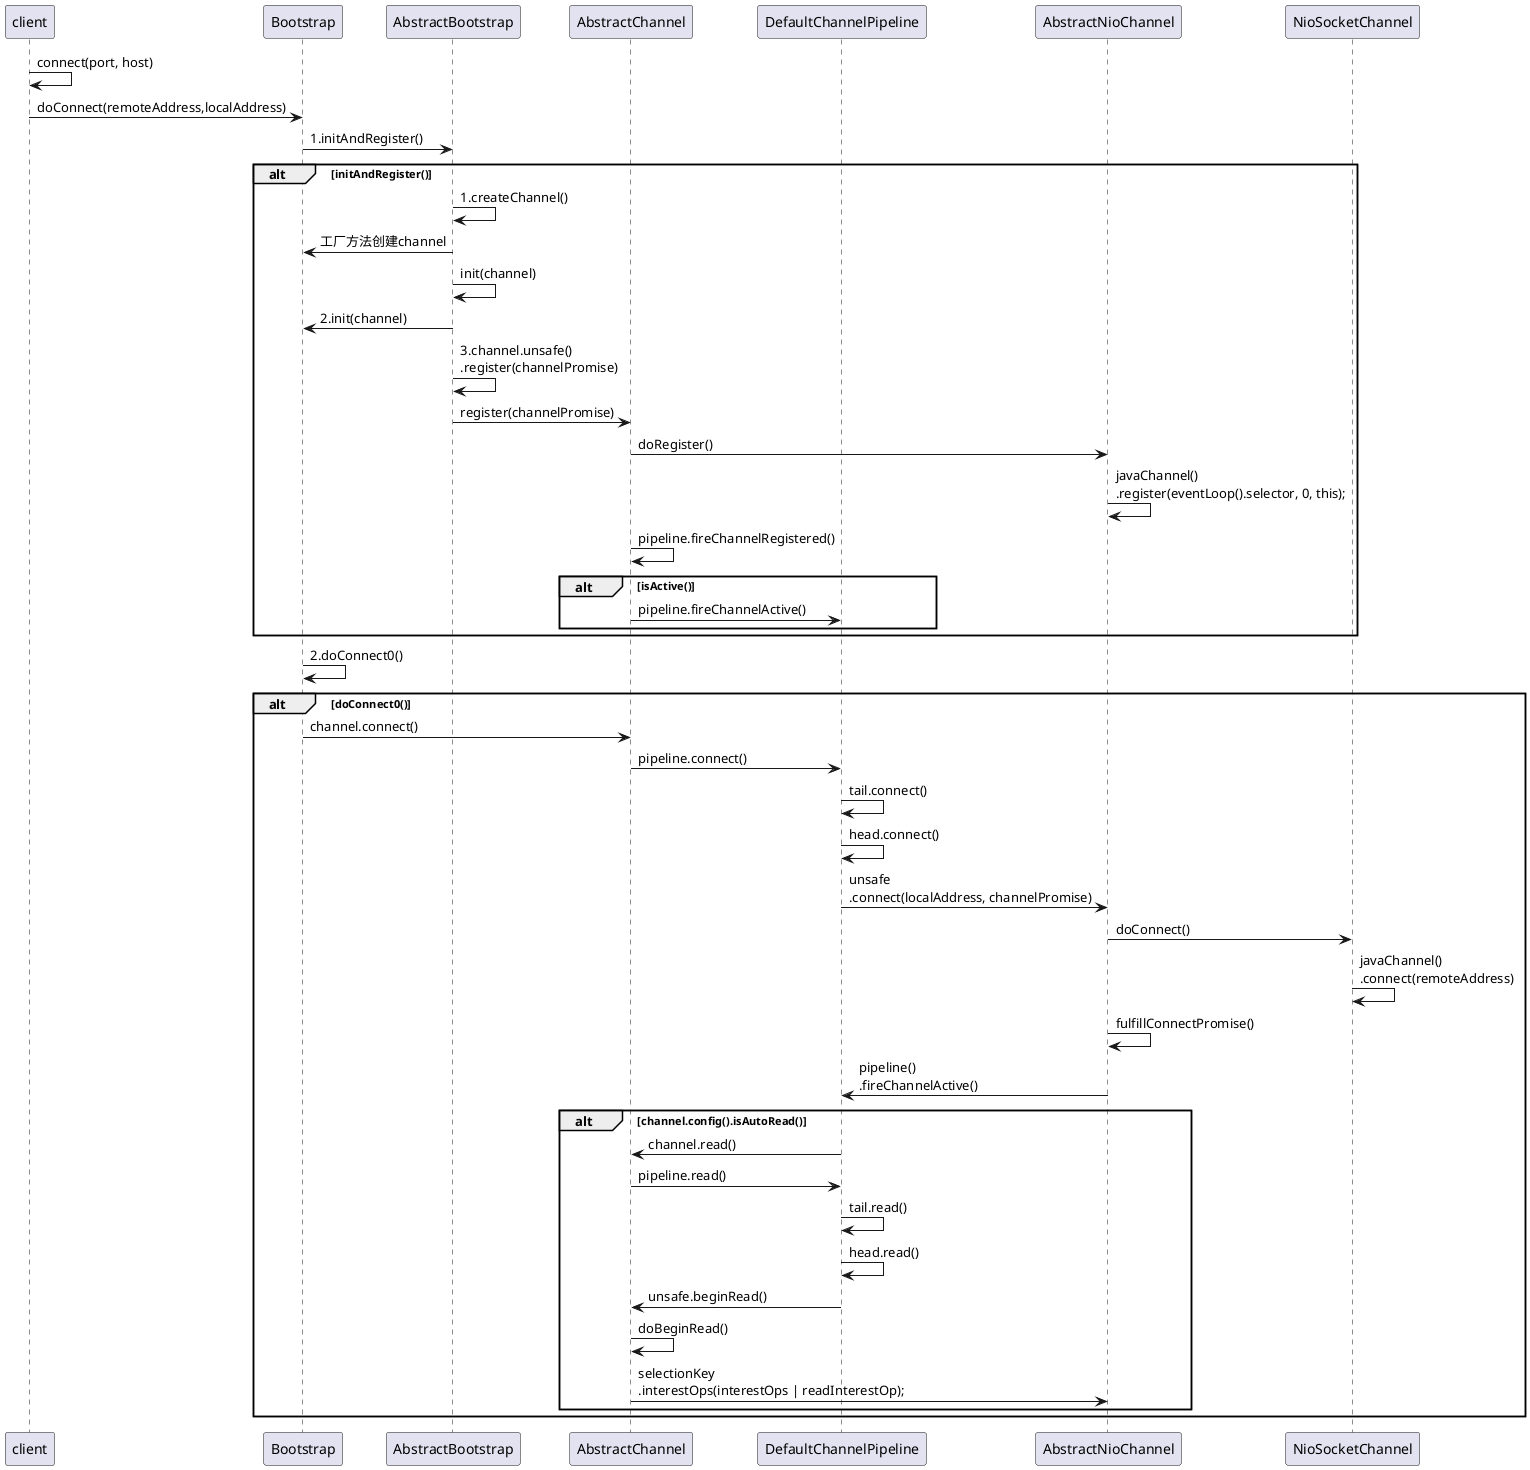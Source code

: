 @startuml
participant "client" as client
participant "Bootstrap" as Bootstrap
participant "AbstractBootstrap" as AbstractBootstrap
participant "AbstractChannel" as AbstractChannel
participant "DefaultChannelPipeline" as DefaultChannelPipeline
participant "AbstractNioChannel" as AbstractNioChannel
participant "NioSocketChannel" as NioSocketChannel
client -> client: connect(port, host)
client -> Bootstrap: doConnect(remoteAddress,localAddress)
Bootstrap -> AbstractBootstrap: 1.initAndRegister()
alt initAndRegister()
  AbstractBootstrap -> AbstractBootstrap: 1.createChannel()
  AbstractBootstrap -> Bootstrap: 工厂方法创建channel
  AbstractBootstrap -> AbstractBootstrap: init(channel)
  AbstractBootstrap -> Bootstrap: 2.init(channel)
  AbstractBootstrap -> AbstractBootstrap: 3.channel.unsafe()\n.register(channelPromise)
  AbstractBootstrap -> AbstractChannel:register(channelPromise)
  AbstractChannel -> AbstractNioChannel:doRegister()
  AbstractNioChannel -> AbstractNioChannel:javaChannel()\n.register(eventLoop().selector, 0, this);
  AbstractChannel -> AbstractChannel:pipeline.fireChannelRegistered()
  alt isActive()
      AbstractChannel -> DefaultChannelPipeline:pipeline.fireChannelActive()
  end
end
'AbstractBootstrap -> AbstractBootstrap:doBind0()
'AbstractBootstrap -> AbstractChannel:bind()
'AbstractChannel-> DefaultChannelPipeline:bind()
'DefaultChannelPipeline-> DefaultChannelPipeline:tail.bind()
'DefaultChannelPipeline-> DefaultChannelPipeline:head.bind()
'DefaultChannelPipeline-> DefaultChannelPipeline:unsafe\n.bind(localAddress, channelPromise)
'AbstractChannel-> NioServerSocketChannel:doBind(localAddress)
'NioSocketChannel-> NioSocketChannel:javaChannel().socket().bind()

Bootstrap -> Bootstrap:2.doConnect0()
alt doConnect0()
Bootstrap -> AbstractChannel:channel.connect()
AbstractChannel -> DefaultChannelPipeline:pipeline.connect()
DefaultChannelPipeline -> DefaultChannelPipeline:tail.connect()
DefaultChannelPipeline -> DefaultChannelPipeline:head.connect()
DefaultChannelPipeline -> AbstractNioChannel:unsafe\n.connect(localAddress, channelPromise)
'DefaultChannelPipeline -> AbstractNioChannel:connect()
AbstractNioChannel -> NioSocketChannel:doConnect()
NioSocketChannel -> NioSocketChannel:javaChannel()\n.connect(remoteAddress)
AbstractNioChannel -> AbstractNioChannel:fulfillConnectPromise()
AbstractNioChannel -> DefaultChannelPipeline:pipeline()\n.fireChannelActive()
  alt channel.config().isAutoRead()
      DefaultChannelPipeline -> AbstractChannel:channel.read()
      AbstractChannel -> DefaultChannelPipeline:pipeline.read()
      DefaultChannelPipeline -> DefaultChannelPipeline:tail.read()
      DefaultChannelPipeline -> DefaultChannelPipeline:head.read()
      DefaultChannelPipeline -> AbstractChannel:unsafe.beginRead()
      AbstractChannel -> AbstractChannel:doBeginRead()
      AbstractChannel -> AbstractNioChannel:selectionKey\n.interestOps(interestOps | readInterestOp);
  end
end

@enduml